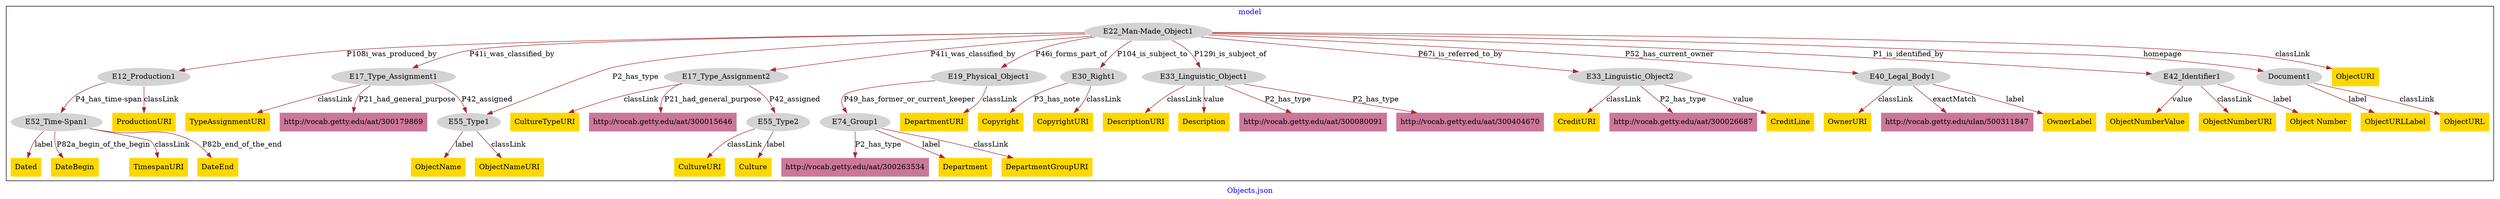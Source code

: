 digraph n0 {
fontcolor="blue"
remincross="true"
label="Objects.json"
subgraph cluster {
label="model"
n2[style="filled",color="white",fillcolor="lightgray",label="E12_Production1"];
n3[style="filled",color="white",fillcolor="lightgray",label="E52_Time-Span1"];
n4[style="filled",color="white",fillcolor="lightgray",label="E17_Type_Assignment1"];
n5[style="filled",color="white",fillcolor="lightgray",label="E55_Type1"];
n6[style="filled",color="white",fillcolor="lightgray",label="E17_Type_Assignment2"];
n7[style="filled",color="white",fillcolor="lightgray",label="E55_Type2"];
n8[style="filled",color="white",fillcolor="lightgray",label="E19_Physical_Object1"];
n9[style="filled",color="white",fillcolor="lightgray",label="E74_Group1"];
n10[style="filled",color="white",fillcolor="lightgray",label="E22_Man-Made_Object1"];
n11[style="filled",color="white",fillcolor="lightgray",label="E30_Right1"];
n12[style="filled",color="white",fillcolor="lightgray",label="E33_Linguistic_Object1"];
n13[style="filled",color="white",fillcolor="lightgray",label="E33_Linguistic_Object2"];
n14[style="filled",color="white",fillcolor="lightgray",label="E40_Legal_Body1"];
n15[style="filled",color="white",fillcolor="lightgray",label="E42_Identifier1"];
n16[style="filled",color="white",fillcolor="lightgray",label="Document1"];
n17[shape="plaintext",style="filled",fillcolor="gold",label="Copyright"];
n18[shape="plaintext",style="filled",fillcolor="gold",label="CreditLine"];
n19[shape="plaintext",style="filled",fillcolor="gold",label="CultureTypeURI"];
n20[shape="plaintext",style="filled",fillcolor="gold",label="ObjectURLLabel"];
n21[shape="plaintext",style="filled",fillcolor="gold",label="Culture"];
n22[shape="plaintext",style="filled",fillcolor="gold",label="DateBegin"];
n23[shape="plaintext",style="filled",fillcolor="gold",label="TimespanURI"];
n24[shape="plaintext",style="filled",fillcolor="gold",label="ObjectURL"];
n25[shape="plaintext",style="filled",fillcolor="gold",label="DescriptionURI"];
n26[shape="plaintext",style="filled",fillcolor="gold",label="TypeAssignmentURI"];
n27[shape="plaintext",style="filled",fillcolor="gold",label="CultureURI"];
n28[shape="plaintext",style="filled",fillcolor="gold",label="OwnerLabel"];
n29[shape="plaintext",style="filled",fillcolor="gold",label="DateEnd"];
n30[shape="plaintext",style="filled",fillcolor="gold",label="OwnerURI"];
n31[shape="plaintext",style="filled",fillcolor="gold",label="Description"];
n32[shape="plaintext",style="filled",fillcolor="gold",label="ObjectNameURI"];
n33[shape="plaintext",style="filled",fillcolor="gold",label="CopyrightURI"];
n34[shape="plaintext",style="filled",fillcolor="gold",label="Department"];
n35[shape="plaintext",style="filled",fillcolor="gold",label="Dated"];
n36[shape="plaintext",style="filled",fillcolor="gold",label="Object Number"];
n37[shape="plaintext",style="filled",fillcolor="gold",label="CreditURI"];
n38[shape="plaintext",style="filled",fillcolor="gold",label="ObjectName"];
n39[shape="plaintext",style="filled",fillcolor="gold",label="ObjectNumberValue"];
n40[shape="plaintext",style="filled",fillcolor="gold",label="DepartmentGroupURI"];
n41[shape="plaintext",style="filled",fillcolor="gold",label="DepartmentURI"];
n42[shape="plaintext",style="filled",fillcolor="gold",label="ProductionURI"];
n43[shape="plaintext",style="filled",fillcolor="gold",label="ObjectNumberURI"];
n44[shape="plaintext",style="filled",fillcolor="gold",label="ObjectURI"];
n45[shape="plaintext",style="filled",fillcolor="#CC7799",label="http://vocab.getty.edu/aat/300080091"];
n46[shape="plaintext",style="filled",fillcolor="#CC7799",label="http://vocab.getty.edu/aat/300263534"];
n47[shape="plaintext",style="filled",fillcolor="#CC7799",label="http://vocab.getty.edu/ulan/500311847"];
n48[shape="plaintext",style="filled",fillcolor="#CC7799",label="http://vocab.getty.edu/aat/300404670"];
n49[shape="plaintext",style="filled",fillcolor="#CC7799",label="http://vocab.getty.edu/aat/300179869"];
n50[shape="plaintext",style="filled",fillcolor="#CC7799",label="http://vocab.getty.edu/aat/300015646"];
n51[shape="plaintext",style="filled",fillcolor="#CC7799",label="http://vocab.getty.edu/aat/300026687"];
}
n2 -> n3[color="brown",fontcolor="black",label="P4_has_time-span"]
n4 -> n5[color="brown",fontcolor="black",label="P42_assigned"]
n6 -> n7[color="brown",fontcolor="black",label="P42_assigned"]
n8 -> n9[color="brown",fontcolor="black",label="P49_has_former_or_current_keeper"]
n10 -> n2[color="brown",fontcolor="black",label="P108i_was_produced_by"]
n10 -> n4[color="brown",fontcolor="black",label="P41i_was_classified_by"]
n10 -> n6[color="brown",fontcolor="black",label="P41i_was_classified_by"]
n10 -> n8[color="brown",fontcolor="black",label="P46i_forms_part_of"]
n10 -> n11[color="brown",fontcolor="black",label="P104_is_subject_to"]
n10 -> n12[color="brown",fontcolor="black",label="P129i_is_subject_of"]
n10 -> n13[color="brown",fontcolor="black",label="P67i_is_referred_to_by"]
n10 -> n14[color="brown",fontcolor="black",label="P52_has_current_owner"]
n10 -> n15[color="brown",fontcolor="black",label="P1_is_identified_by"]
n10 -> n16[color="brown",fontcolor="black",label="homepage"]
n11 -> n17[color="brown",fontcolor="black",label="P3_has_note"]
n13 -> n18[color="brown",fontcolor="black",label="value"]
n6 -> n19[color="brown",fontcolor="black",label="classLink"]
n16 -> n20[color="brown",fontcolor="black",label="label"]
n7 -> n21[color="brown",fontcolor="black",label="label"]
n3 -> n22[color="brown",fontcolor="black",label="P82a_begin_of_the_begin"]
n3 -> n23[color="brown",fontcolor="black",label="classLink"]
n16 -> n24[color="brown",fontcolor="black",label="classLink"]
n12 -> n25[color="brown",fontcolor="black",label="classLink"]
n4 -> n26[color="brown",fontcolor="black",label="classLink"]
n7 -> n27[color="brown",fontcolor="black",label="classLink"]
n14 -> n28[color="brown",fontcolor="black",label="label"]
n3 -> n29[color="brown",fontcolor="black",label="P82b_end_of_the_end"]
n14 -> n30[color="brown",fontcolor="black",label="classLink"]
n12 -> n31[color="brown",fontcolor="black",label="value"]
n5 -> n32[color="brown",fontcolor="black",label="classLink"]
n11 -> n33[color="brown",fontcolor="black",label="classLink"]
n9 -> n34[color="brown",fontcolor="black",label="label"]
n3 -> n35[color="brown",fontcolor="black",label="label"]
n15 -> n36[color="brown",fontcolor="black",label="label"]
n13 -> n37[color="brown",fontcolor="black",label="classLink"]
n5 -> n38[color="brown",fontcolor="black",label="label"]
n15 -> n39[color="brown",fontcolor="black",label="value"]
n9 -> n40[color="brown",fontcolor="black",label="classLink"]
n8 -> n41[color="brown",fontcolor="black",label="classLink"]
n2 -> n42[color="brown",fontcolor="black",label="classLink"]
n15 -> n43[color="brown",fontcolor="black",label="classLink"]
n10 -> n44[color="brown",fontcolor="black",label="classLink"]
n12 -> n45[color="brown",fontcolor="black",label="P2_has_type"]
n9 -> n46[color="brown",fontcolor="black",label="P2_has_type"]
n14 -> n47[color="brown",fontcolor="black",label="exactMatch"]
n12 -> n48[color="brown",fontcolor="black",label="P2_has_type"]
n4 -> n49[color="brown",fontcolor="black",label="P21_had_general_purpose"]
n6 -> n50[color="brown",fontcolor="black",label="P21_had_general_purpose"]
n10 -> n5[color="brown",fontcolor="black",label="P2_has_type"]
n13 -> n51[color="brown",fontcolor="black",label="P2_has_type"]
}

